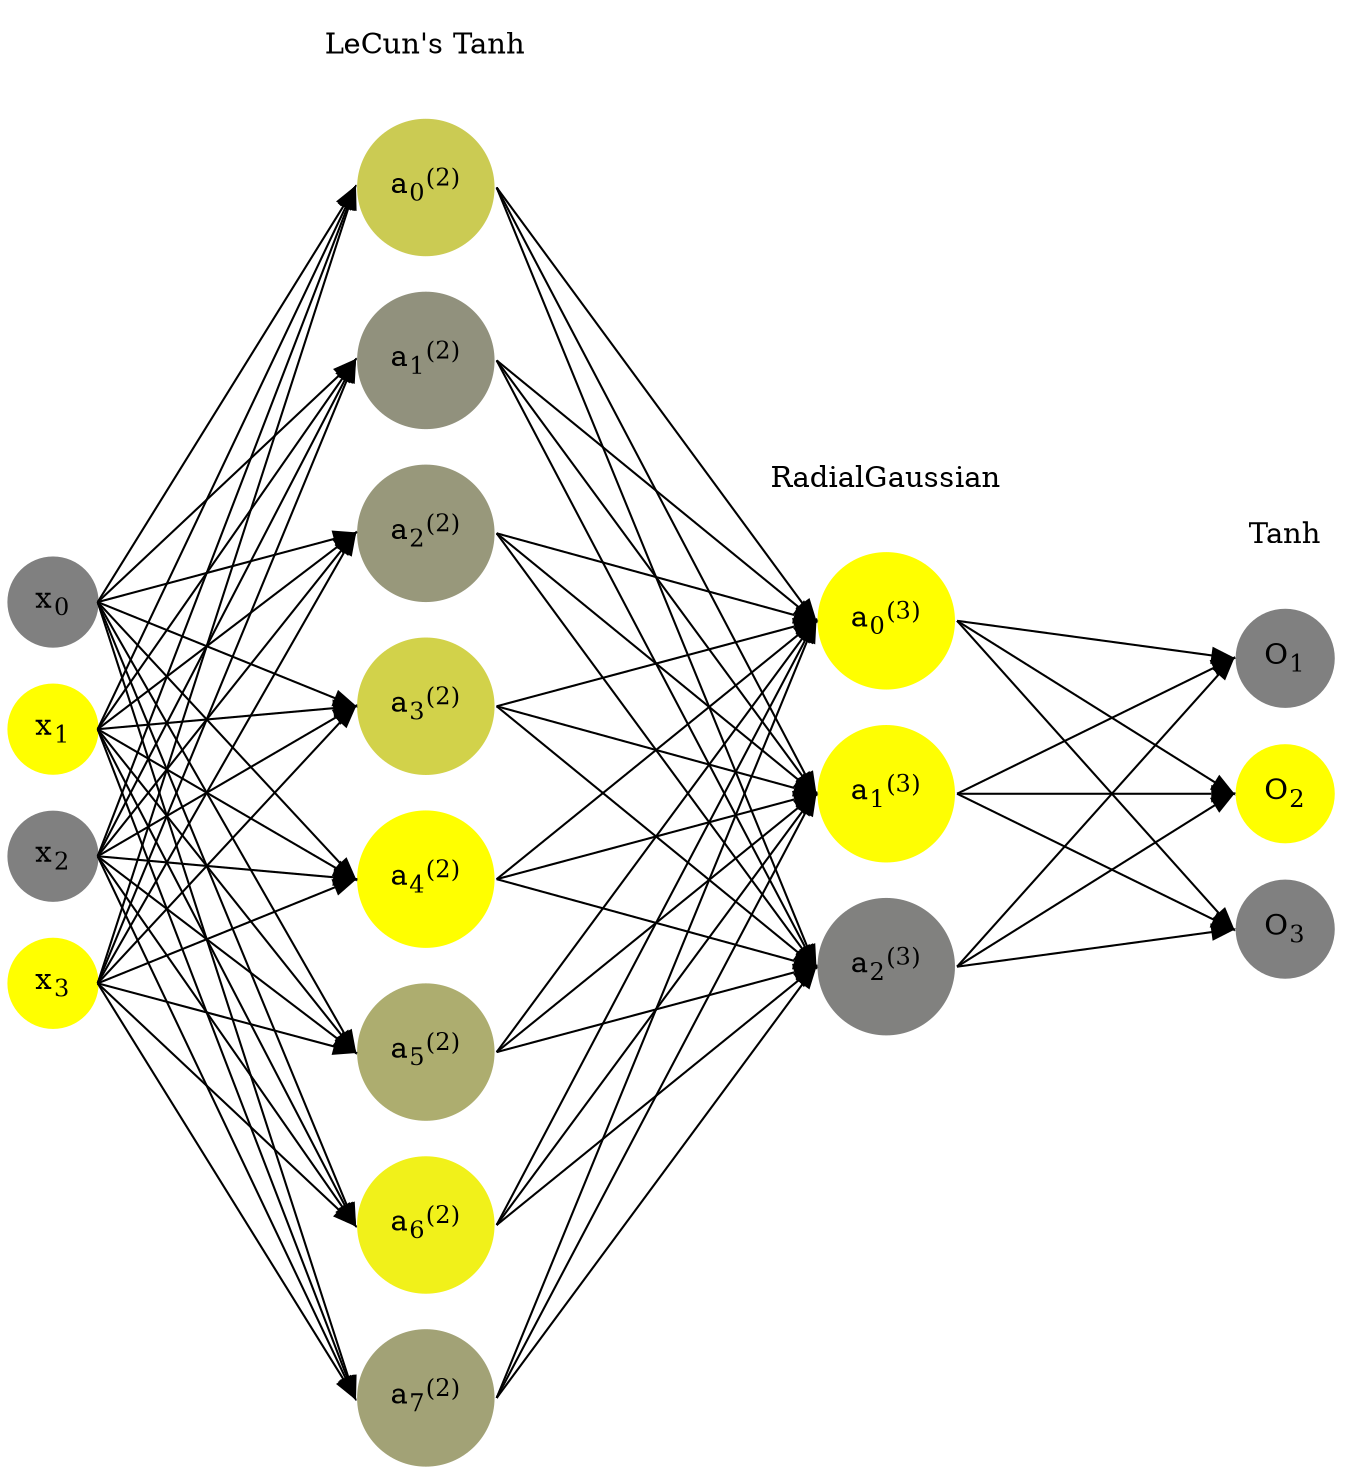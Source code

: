 digraph G {
	rankdir = LR;
	splines=false;
	edge[style=invis];
	ranksep= 1.4;
	{
	node [shape=circle, color="0.1667, 0.0, 0.5", style=filled, fillcolor="0.1667, 0.0, 0.5"];
	x0 [label=<x<sub>0</sub>>];
	}
	{
	node [shape=circle, color="0.1667, 1.0, 1.0", style=filled, fillcolor="0.1667, 1.0, 1.0"];
	x1 [label=<x<sub>1</sub>>];
	}
	{
	node [shape=circle, color="0.1667, 0.0, 0.5", style=filled, fillcolor="0.1667, 0.0, 0.5"];
	x2 [label=<x<sub>2</sub>>];
	}
	{
	node [shape=circle, color="0.1667, 1.0, 1.0", style=filled, fillcolor="0.1667, 1.0, 1.0"];
	x3 [label=<x<sub>3</sub>>];
	}
	{
	node [shape=circle, color="0.1667, 0.587365, 0.793683", style=filled, fillcolor="0.1667, 0.587365, 0.793683"];
	a02 [label=<a<sub>0</sub><sup>(2)</sup>>];
	}
	{
	node [shape=circle, color="0.1667, 0.137189, 0.568595", style=filled, fillcolor="0.1667, 0.137189, 0.568595"];
	a12 [label=<a<sub>1</sub><sup>(2)</sup>>];
	}
	{
	node [shape=circle, color="0.1667, 0.191792, 0.595896", style=filled, fillcolor="0.1667, 0.191792, 0.595896"];
	a22 [label=<a<sub>2</sub><sup>(2)</sup>>];
	}
	{
	node [shape=circle, color="0.1667, 0.644957, 0.822479", style=filled, fillcolor="0.1667, 0.644957, 0.822479"];
	a32 [label=<a<sub>3</sub><sup>(2)</sup>>];
	}
	{
	node [shape=circle, color="0.1667, 1.493331, 1.246665", style=filled, fillcolor="0.1667, 1.493331, 1.246665"];
	a42 [label=<a<sub>4</sub><sup>(2)</sup>>];
	}
	{
	node [shape=circle, color="0.1667, 0.358890, 0.679445", style=filled, fillcolor="0.1667, 0.358890, 0.679445"];
	a52 [label=<a<sub>5</sub><sup>(2)</sup>>];
	}
	{
	node [shape=circle, color="0.1667, 0.889600, 0.944800", style=filled, fillcolor="0.1667, 0.889600, 0.944800"];
	a62 [label=<a<sub>6</sub><sup>(2)</sup>>];
	}
	{
	node [shape=circle, color="0.1667, 0.267737, 0.633868", style=filled, fillcolor="0.1667, 0.267737, 0.633868"];
	a72 [label=<a<sub>7</sub><sup>(2)</sup>>];
	}
	{
	node [shape=circle, color="0.1667, 0.999811, 0.999905", style=filled, fillcolor="0.1667, 0.999811, 0.999905"];
	a03 [label=<a<sub>0</sub><sup>(3)</sup>>];
	}
	{
	node [shape=circle, color="0.1667, 0.986215, 0.993108", style=filled, fillcolor="0.1667, 0.986215, 0.993108"];
	a13 [label=<a<sub>1</sub><sup>(3)</sup>>];
	}
	{
	node [shape=circle, color="0.1667, 0.008781, 0.504391", style=filled, fillcolor="0.1667, 0.008781, 0.504391"];
	a23 [label=<a<sub>2</sub><sup>(3)</sup>>];
	}
	{
	node [shape=circle, color="0.1667, 0.0, 0.5", style=filled, fillcolor="0.1667, 0.0, 0.5"];
	O1 [label=<O<sub>1</sub>>];
	}
	{
	node [shape=circle, color="0.1667, 1.0, 1.0", style=filled, fillcolor="0.1667, 1.0, 1.0"];
	O2 [label=<O<sub>2</sub>>];
	}
	{
	node [shape=circle, color="0.1667, 0.0, 0.5", style=filled, fillcolor="0.1667, 0.0, 0.5"];
	O3 [label=<O<sub>3</sub>>];
	}
	{
	rank=same;
	x0->x1->x2->x3;
	}
	{
	rank=same;
	a02->a12->a22->a32->a42->a52->a62->a72;
	}
	{
	rank=same;
	a03->a13->a23;
	}
	{
	rank=same;
	O1->O2->O3;
	}
	l1 [shape=plaintext,label="LeCun's Tanh"];
	l1->a02;
	{rank=same; l1;a02};
	l2 [shape=plaintext,label="RadialGaussian"];
	l2->a03;
	{rank=same; l2;a03};
	l3 [shape=plaintext,label="Tanh"];
	l3->O1;
	{rank=same; l3;O1};
edge[style=solid, tailport=e, headport=w];
	{x0;x1;x2;x3} -> {a02;a12;a22;a32;a42;a52;a62;a72};
	{a02;a12;a22;a32;a42;a52;a62;a72} -> {a03;a13;a23};
	{a03;a13;a23} -> {O1,O2,O3};
}